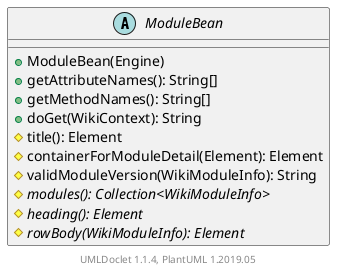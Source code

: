 @startuml

    abstract class ModuleBean [[ModuleBean.html]] {
        +ModuleBean(Engine)
        +getAttributeNames(): String[]
        +getMethodNames(): String[]
        +doGet(WikiContext): String
        #title(): Element
        #containerForModuleDetail(Element): Element
        #validModuleVersion(WikiModuleInfo): String
        {abstract} #modules(): Collection<WikiModuleInfo>
        {abstract} #heading(): Element
        {abstract} #rowBody(WikiModuleInfo): Element
    }


    center footer UMLDoclet 1.1.4, PlantUML 1.2019.05
@enduml
